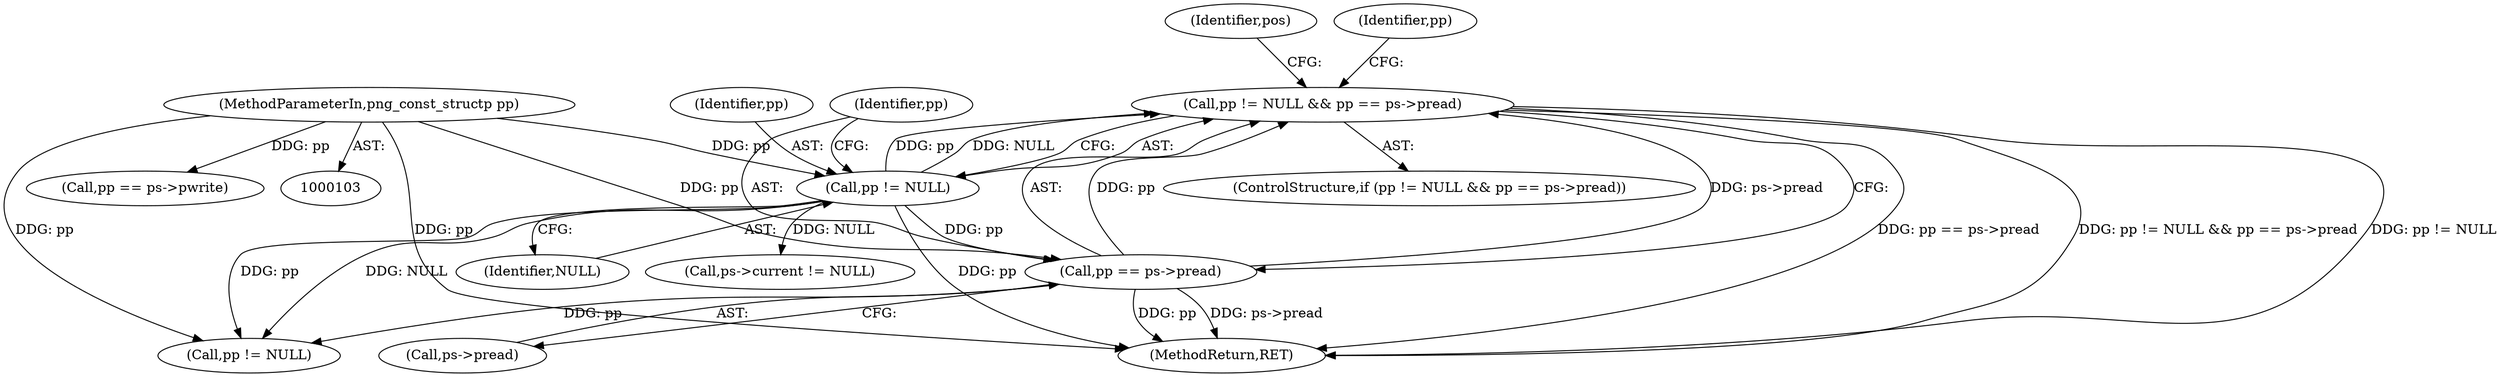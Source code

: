 digraph "0_Android_9d4853418ab2f754c2b63e091c29c5529b8b86ca_140@API" {
"1000112" [label="(Call,pp != NULL && pp == ps->pread)"];
"1000113" [label="(Call,pp != NULL)"];
"1000105" [label="(MethodParameterIn,png_const_structp pp)"];
"1000116" [label="(Call,pp == ps->pread)"];
"1000113" [label="(Call,pp != NULL)"];
"1000111" [label="(ControlStructure,if (pp != NULL && pp == ps->pread))"];
"1000115" [label="(Identifier,NULL)"];
"1000232" [label="(MethodReturn,RET)"];
"1000118" [label="(Call,ps->pread)"];
"1000116" [label="(Call,pp == ps->pread)"];
"1000112" [label="(Call,pp != NULL && pp == ps->pread)"];
"1000157" [label="(Call,pp != NULL)"];
"1000160" [label="(Call,pp == ps->pwrite)"];
"1000114" [label="(Identifier,pp)"];
"1000117" [label="(Identifier,pp)"];
"1000105" [label="(MethodParameterIn,png_const_structp pp)"];
"1000123" [label="(Identifier,pos)"];
"1000158" [label="(Identifier,pp)"];
"1000130" [label="(Call,ps->current != NULL)"];
"1000112" -> "1000111"  [label="AST: "];
"1000112" -> "1000113"  [label="CFG: "];
"1000112" -> "1000116"  [label="CFG: "];
"1000113" -> "1000112"  [label="AST: "];
"1000116" -> "1000112"  [label="AST: "];
"1000123" -> "1000112"  [label="CFG: "];
"1000158" -> "1000112"  [label="CFG: "];
"1000112" -> "1000232"  [label="DDG: pp != NULL && pp == ps->pread"];
"1000112" -> "1000232"  [label="DDG: pp != NULL"];
"1000112" -> "1000232"  [label="DDG: pp == ps->pread"];
"1000113" -> "1000112"  [label="DDG: pp"];
"1000113" -> "1000112"  [label="DDG: NULL"];
"1000116" -> "1000112"  [label="DDG: pp"];
"1000116" -> "1000112"  [label="DDG: ps->pread"];
"1000113" -> "1000115"  [label="CFG: "];
"1000114" -> "1000113"  [label="AST: "];
"1000115" -> "1000113"  [label="AST: "];
"1000117" -> "1000113"  [label="CFG: "];
"1000113" -> "1000232"  [label="DDG: pp"];
"1000105" -> "1000113"  [label="DDG: pp"];
"1000113" -> "1000116"  [label="DDG: pp"];
"1000113" -> "1000130"  [label="DDG: NULL"];
"1000113" -> "1000157"  [label="DDG: pp"];
"1000113" -> "1000157"  [label="DDG: NULL"];
"1000105" -> "1000103"  [label="AST: "];
"1000105" -> "1000232"  [label="DDG: pp"];
"1000105" -> "1000116"  [label="DDG: pp"];
"1000105" -> "1000157"  [label="DDG: pp"];
"1000105" -> "1000160"  [label="DDG: pp"];
"1000116" -> "1000118"  [label="CFG: "];
"1000117" -> "1000116"  [label="AST: "];
"1000118" -> "1000116"  [label="AST: "];
"1000116" -> "1000232"  [label="DDG: ps->pread"];
"1000116" -> "1000232"  [label="DDG: pp"];
"1000116" -> "1000157"  [label="DDG: pp"];
}
